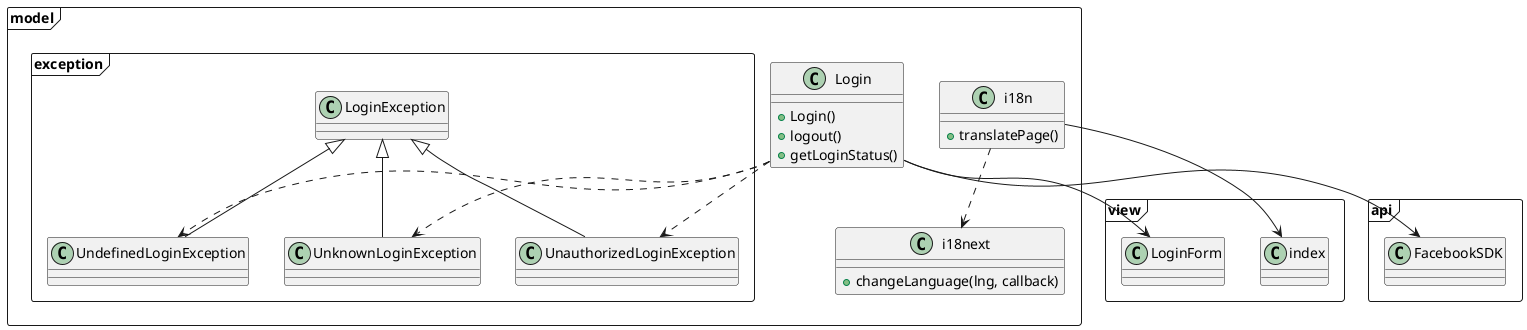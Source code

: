 @startuml
'https://plantuml.com/class-diagram


package model <<Frame>> {
  class i18n {
    + translatePage()
  }
  class i18next {
    + changeLanguage(lng, callback)
  }
  class Login {
    + Login()
    + logout()
    + getLoginStatus()
  }
  package exception <<Frame>> {
    class LoginException {
    }
    class UnauthorizedLoginException {
    }
    class UndefinedLoginException {
    }
    class UnknownLoginException {
    }
  }
}

i18n ..> i18next
package view <<Frame>> {
    class index {
    }
    class LoginForm {
    }
}
i18n --> index

package api <<Frame>> {
  class FacebookSDK{}
}
LoginException <|-- UnauthorizedLoginException
LoginException <|-- UndefinedLoginException
LoginException <|-- UnknownLoginException
Login ..> UnauthorizedLoginException
Login ..> UndefinedLoginException
Login ..> UnknownLoginException
Login --> FacebookSDK
LoginForm <-- Login
@enduml